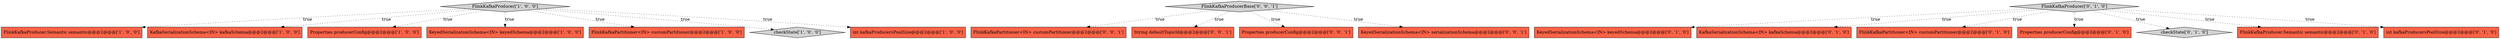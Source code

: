 digraph {
7 [style = filled, label = "FlinkKafkaProducer.Semantic semantic@@@2@@@['1', '0', '0']", fillcolor = tomato, shape = box image = "AAA0AAABBB1BBB"];
5 [style = filled, label = "KafkaSerializationSchema<IN> kafkaSchema@@@2@@@['1', '0', '0']", fillcolor = tomato, shape = box image = "AAA0AAABBB1BBB"];
3 [style = filled, label = "Properties producerConfig@@@2@@@['1', '0', '0']", fillcolor = tomato, shape = box image = "AAA0AAABBB1BBB"];
0 [style = filled, label = "KeyedSerializationSchema<IN> keyedSchema@@@2@@@['1', '0', '0']", fillcolor = tomato, shape = box image = "AAA0AAABBB1BBB"];
19 [style = filled, label = "FlinkKafkaPartitioner<IN> customPartitioner@@@2@@@['0', '0', '1']", fillcolor = tomato, shape = box image = "AAA0AAABBB3BBB"];
9 [style = filled, label = "KeyedSerializationSchema<IN> keyedSchema@@@2@@@['0', '1', '0']", fillcolor = tomato, shape = box image = "AAA0AAABBB2BBB"];
14 [style = filled, label = "KafkaSerializationSchema<IN> kafkaSchema@@@2@@@['0', '1', '0']", fillcolor = tomato, shape = box image = "AAA0AAABBB2BBB"];
8 [style = filled, label = "FlinkKafkaProducer['0', '1', '0']", fillcolor = lightgray, shape = diamond image = "AAA0AAABBB2BBB"];
18 [style = filled, label = "String defaultTopicId@@@2@@@['0', '0', '1']", fillcolor = tomato, shape = box image = "AAA0AAABBB3BBB"];
20 [style = filled, label = "Properties producerConfig@@@2@@@['0', '0', '1']", fillcolor = tomato, shape = box image = "AAA0AAABBB3BBB"];
12 [style = filled, label = "FlinkKafkaPartitioner<IN> customPartitioner@@@2@@@['0', '1', '0']", fillcolor = tomato, shape = box image = "AAA0AAABBB2BBB"];
15 [style = filled, label = "Properties producerConfig@@@2@@@['0', '1', '0']", fillcolor = tomato, shape = box image = "AAA0AAABBB2BBB"];
1 [style = filled, label = "FlinkKafkaPartitioner<IN> customPartitioner@@@2@@@['1', '0', '0']", fillcolor = tomato, shape = box image = "AAA0AAABBB1BBB"];
17 [style = filled, label = "FlinkKafkaProducerBase['0', '0', '1']", fillcolor = lightgray, shape = diamond image = "AAA0AAABBB3BBB"];
13 [style = filled, label = "checkState['0', '1', '0']", fillcolor = lightgray, shape = diamond image = "AAA0AAABBB2BBB"];
4 [style = filled, label = "checkState['1', '0', '0']", fillcolor = lightgray, shape = diamond image = "AAA0AAABBB1BBB"];
10 [style = filled, label = "FlinkKafkaProducer.Semantic semantic@@@2@@@['0', '1', '0']", fillcolor = tomato, shape = box image = "AAA0AAABBB2BBB"];
16 [style = filled, label = "KeyedSerializationSchema<IN> serializationSchema@@@2@@@['0', '0', '1']", fillcolor = tomato, shape = box image = "AAA0AAABBB3BBB"];
11 [style = filled, label = "int kafkaProducersPoolSize@@@2@@@['0', '1', '0']", fillcolor = tomato, shape = box image = "AAA0AAABBB2BBB"];
2 [style = filled, label = "int kafkaProducersPoolSize@@@2@@@['1', '0', '0']", fillcolor = tomato, shape = box image = "AAA0AAABBB1BBB"];
6 [style = filled, label = "FlinkKafkaProducer['1', '0', '0']", fillcolor = lightgray, shape = diamond image = "AAA0AAABBB1BBB"];
8->10 [style = dotted, label="true"];
17->19 [style = dotted, label="true"];
8->14 [style = dotted, label="true"];
6->5 [style = dotted, label="true"];
6->4 [style = dotted, label="true"];
8->11 [style = dotted, label="true"];
17->18 [style = dotted, label="true"];
8->12 [style = dotted, label="true"];
6->1 [style = dotted, label="true"];
8->15 [style = dotted, label="true"];
6->2 [style = dotted, label="true"];
17->20 [style = dotted, label="true"];
17->16 [style = dotted, label="true"];
6->7 [style = dotted, label="true"];
8->13 [style = dotted, label="true"];
6->3 [style = dotted, label="true"];
6->0 [style = dotted, label="true"];
8->9 [style = dotted, label="true"];
}
